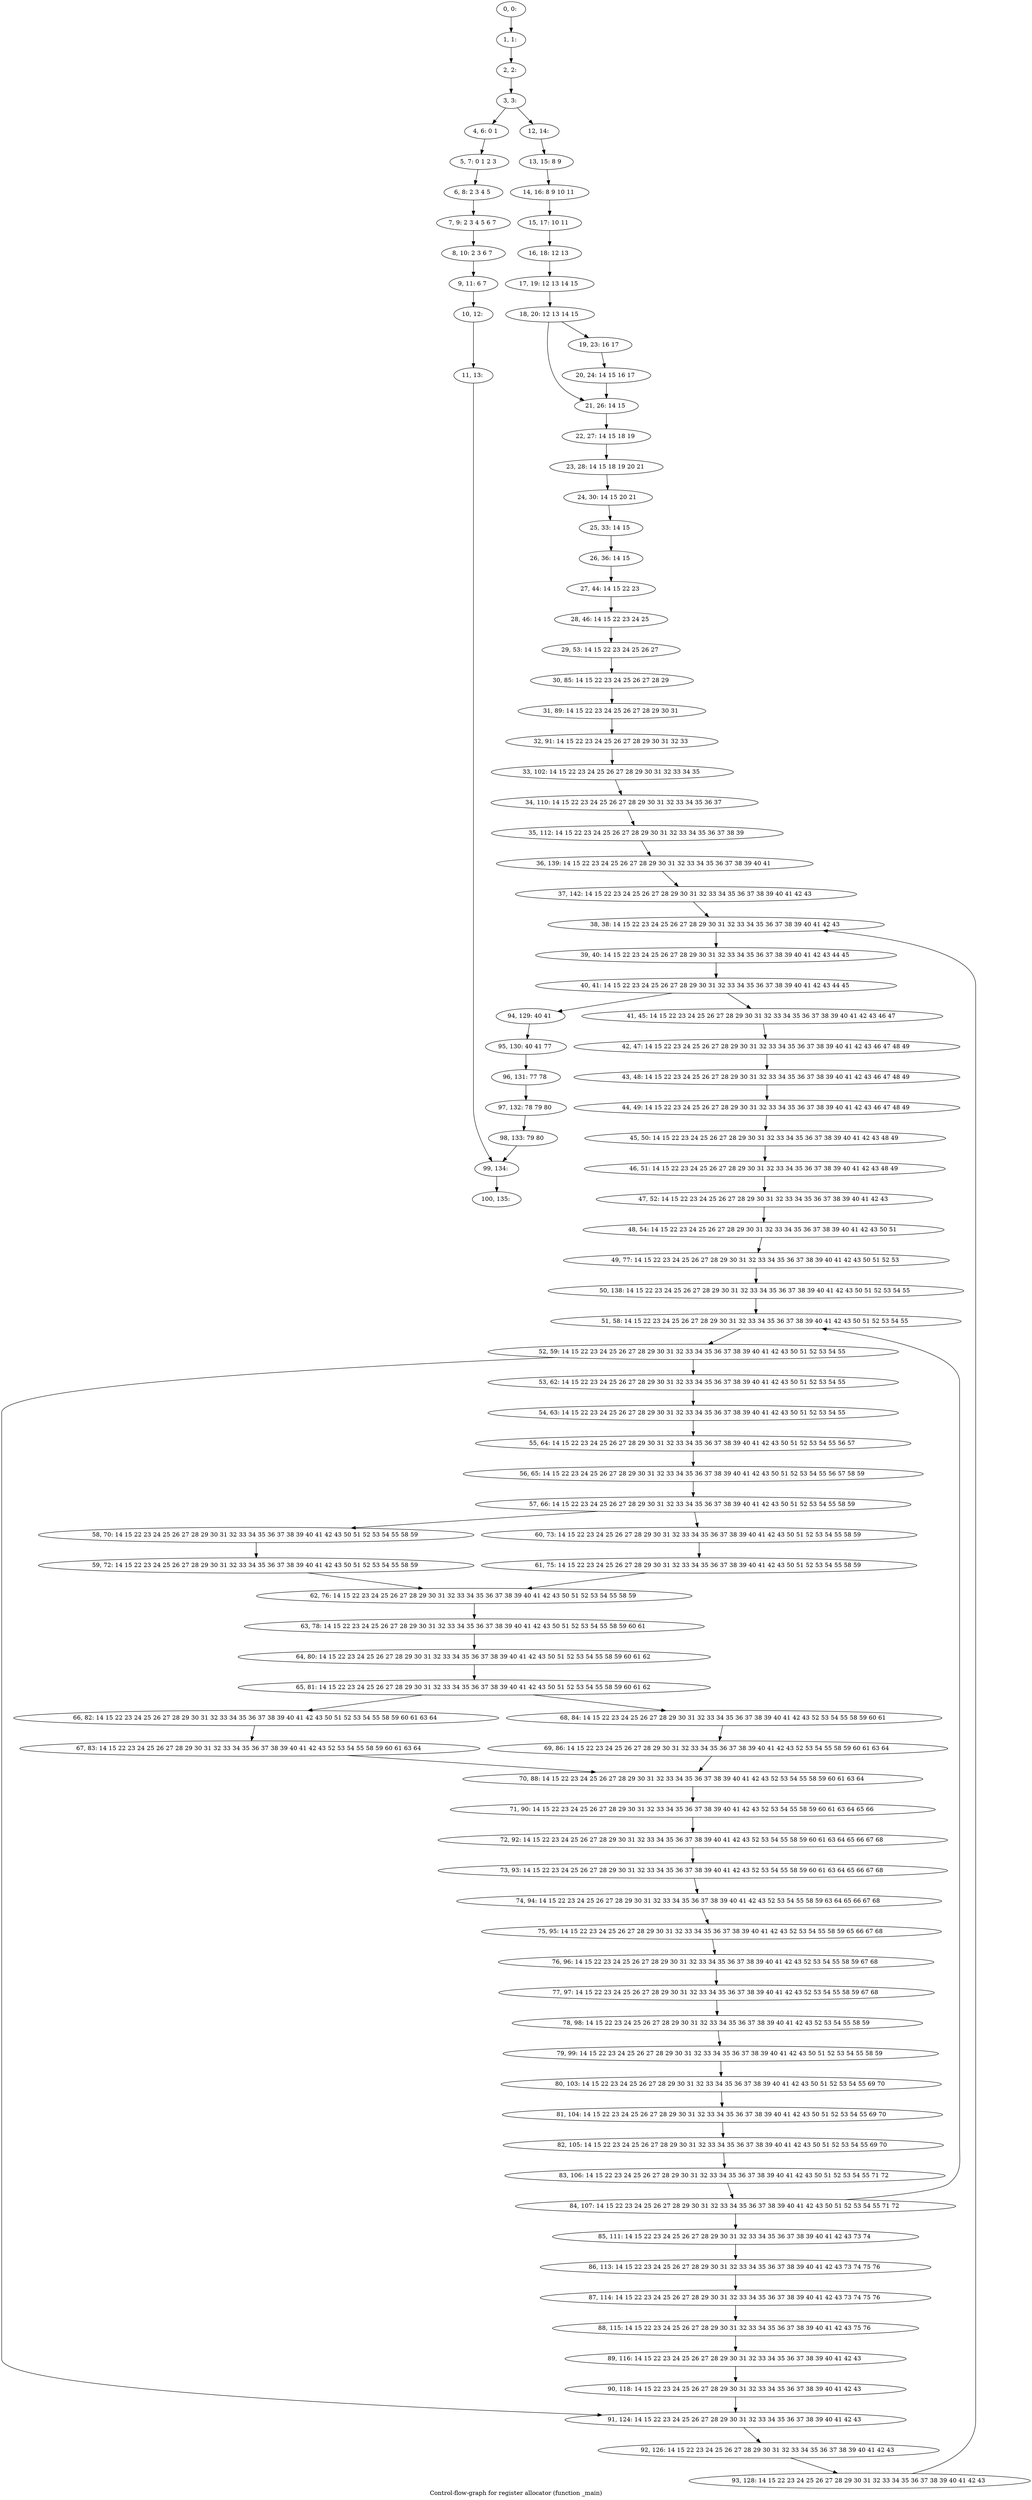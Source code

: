 digraph G {
graph [label="Control-flow-graph for register allocator (function _main)"]
0[label="0, 0: "];
1[label="1, 1: "];
2[label="2, 2: "];
3[label="3, 3: "];
4[label="4, 6: 0 1 "];
5[label="5, 7: 0 1 2 3 "];
6[label="6, 8: 2 3 4 5 "];
7[label="7, 9: 2 3 4 5 6 7 "];
8[label="8, 10: 2 3 6 7 "];
9[label="9, 11: 6 7 "];
10[label="10, 12: "];
11[label="11, 13: "];
12[label="12, 14: "];
13[label="13, 15: 8 9 "];
14[label="14, 16: 8 9 10 11 "];
15[label="15, 17: 10 11 "];
16[label="16, 18: 12 13 "];
17[label="17, 19: 12 13 14 15 "];
18[label="18, 20: 12 13 14 15 "];
19[label="19, 23: 16 17 "];
20[label="20, 24: 14 15 16 17 "];
21[label="21, 26: 14 15 "];
22[label="22, 27: 14 15 18 19 "];
23[label="23, 28: 14 15 18 19 20 21 "];
24[label="24, 30: 14 15 20 21 "];
25[label="25, 33: 14 15 "];
26[label="26, 36: 14 15 "];
27[label="27, 44: 14 15 22 23 "];
28[label="28, 46: 14 15 22 23 24 25 "];
29[label="29, 53: 14 15 22 23 24 25 26 27 "];
30[label="30, 85: 14 15 22 23 24 25 26 27 28 29 "];
31[label="31, 89: 14 15 22 23 24 25 26 27 28 29 30 31 "];
32[label="32, 91: 14 15 22 23 24 25 26 27 28 29 30 31 32 33 "];
33[label="33, 102: 14 15 22 23 24 25 26 27 28 29 30 31 32 33 34 35 "];
34[label="34, 110: 14 15 22 23 24 25 26 27 28 29 30 31 32 33 34 35 36 37 "];
35[label="35, 112: 14 15 22 23 24 25 26 27 28 29 30 31 32 33 34 35 36 37 38 39 "];
36[label="36, 139: 14 15 22 23 24 25 26 27 28 29 30 31 32 33 34 35 36 37 38 39 40 41 "];
37[label="37, 142: 14 15 22 23 24 25 26 27 28 29 30 31 32 33 34 35 36 37 38 39 40 41 42 43 "];
38[label="38, 38: 14 15 22 23 24 25 26 27 28 29 30 31 32 33 34 35 36 37 38 39 40 41 42 43 "];
39[label="39, 40: 14 15 22 23 24 25 26 27 28 29 30 31 32 33 34 35 36 37 38 39 40 41 42 43 44 45 "];
40[label="40, 41: 14 15 22 23 24 25 26 27 28 29 30 31 32 33 34 35 36 37 38 39 40 41 42 43 44 45 "];
41[label="41, 45: 14 15 22 23 24 25 26 27 28 29 30 31 32 33 34 35 36 37 38 39 40 41 42 43 46 47 "];
42[label="42, 47: 14 15 22 23 24 25 26 27 28 29 30 31 32 33 34 35 36 37 38 39 40 41 42 43 46 47 48 49 "];
43[label="43, 48: 14 15 22 23 24 25 26 27 28 29 30 31 32 33 34 35 36 37 38 39 40 41 42 43 46 47 48 49 "];
44[label="44, 49: 14 15 22 23 24 25 26 27 28 29 30 31 32 33 34 35 36 37 38 39 40 41 42 43 46 47 48 49 "];
45[label="45, 50: 14 15 22 23 24 25 26 27 28 29 30 31 32 33 34 35 36 37 38 39 40 41 42 43 48 49 "];
46[label="46, 51: 14 15 22 23 24 25 26 27 28 29 30 31 32 33 34 35 36 37 38 39 40 41 42 43 48 49 "];
47[label="47, 52: 14 15 22 23 24 25 26 27 28 29 30 31 32 33 34 35 36 37 38 39 40 41 42 43 "];
48[label="48, 54: 14 15 22 23 24 25 26 27 28 29 30 31 32 33 34 35 36 37 38 39 40 41 42 43 50 51 "];
49[label="49, 77: 14 15 22 23 24 25 26 27 28 29 30 31 32 33 34 35 36 37 38 39 40 41 42 43 50 51 52 53 "];
50[label="50, 138: 14 15 22 23 24 25 26 27 28 29 30 31 32 33 34 35 36 37 38 39 40 41 42 43 50 51 52 53 54 55 "];
51[label="51, 58: 14 15 22 23 24 25 26 27 28 29 30 31 32 33 34 35 36 37 38 39 40 41 42 43 50 51 52 53 54 55 "];
52[label="52, 59: 14 15 22 23 24 25 26 27 28 29 30 31 32 33 34 35 36 37 38 39 40 41 42 43 50 51 52 53 54 55 "];
53[label="53, 62: 14 15 22 23 24 25 26 27 28 29 30 31 32 33 34 35 36 37 38 39 40 41 42 43 50 51 52 53 54 55 "];
54[label="54, 63: 14 15 22 23 24 25 26 27 28 29 30 31 32 33 34 35 36 37 38 39 40 41 42 43 50 51 52 53 54 55 "];
55[label="55, 64: 14 15 22 23 24 25 26 27 28 29 30 31 32 33 34 35 36 37 38 39 40 41 42 43 50 51 52 53 54 55 56 57 "];
56[label="56, 65: 14 15 22 23 24 25 26 27 28 29 30 31 32 33 34 35 36 37 38 39 40 41 42 43 50 51 52 53 54 55 56 57 58 59 "];
57[label="57, 66: 14 15 22 23 24 25 26 27 28 29 30 31 32 33 34 35 36 37 38 39 40 41 42 43 50 51 52 53 54 55 58 59 "];
58[label="58, 70: 14 15 22 23 24 25 26 27 28 29 30 31 32 33 34 35 36 37 38 39 40 41 42 43 50 51 52 53 54 55 58 59 "];
59[label="59, 72: 14 15 22 23 24 25 26 27 28 29 30 31 32 33 34 35 36 37 38 39 40 41 42 43 50 51 52 53 54 55 58 59 "];
60[label="60, 73: 14 15 22 23 24 25 26 27 28 29 30 31 32 33 34 35 36 37 38 39 40 41 42 43 50 51 52 53 54 55 58 59 "];
61[label="61, 75: 14 15 22 23 24 25 26 27 28 29 30 31 32 33 34 35 36 37 38 39 40 41 42 43 50 51 52 53 54 55 58 59 "];
62[label="62, 76: 14 15 22 23 24 25 26 27 28 29 30 31 32 33 34 35 36 37 38 39 40 41 42 43 50 51 52 53 54 55 58 59 "];
63[label="63, 78: 14 15 22 23 24 25 26 27 28 29 30 31 32 33 34 35 36 37 38 39 40 41 42 43 50 51 52 53 54 55 58 59 60 61 "];
64[label="64, 80: 14 15 22 23 24 25 26 27 28 29 30 31 32 33 34 35 36 37 38 39 40 41 42 43 50 51 52 53 54 55 58 59 60 61 62 "];
65[label="65, 81: 14 15 22 23 24 25 26 27 28 29 30 31 32 33 34 35 36 37 38 39 40 41 42 43 50 51 52 53 54 55 58 59 60 61 62 "];
66[label="66, 82: 14 15 22 23 24 25 26 27 28 29 30 31 32 33 34 35 36 37 38 39 40 41 42 43 50 51 52 53 54 55 58 59 60 61 63 64 "];
67[label="67, 83: 14 15 22 23 24 25 26 27 28 29 30 31 32 33 34 35 36 37 38 39 40 41 42 43 52 53 54 55 58 59 60 61 63 64 "];
68[label="68, 84: 14 15 22 23 24 25 26 27 28 29 30 31 32 33 34 35 36 37 38 39 40 41 42 43 52 53 54 55 58 59 60 61 "];
69[label="69, 86: 14 15 22 23 24 25 26 27 28 29 30 31 32 33 34 35 36 37 38 39 40 41 42 43 52 53 54 55 58 59 60 61 63 64 "];
70[label="70, 88: 14 15 22 23 24 25 26 27 28 29 30 31 32 33 34 35 36 37 38 39 40 41 42 43 52 53 54 55 58 59 60 61 63 64 "];
71[label="71, 90: 14 15 22 23 24 25 26 27 28 29 30 31 32 33 34 35 36 37 38 39 40 41 42 43 52 53 54 55 58 59 60 61 63 64 65 66 "];
72[label="72, 92: 14 15 22 23 24 25 26 27 28 29 30 31 32 33 34 35 36 37 38 39 40 41 42 43 52 53 54 55 58 59 60 61 63 64 65 66 67 68 "];
73[label="73, 93: 14 15 22 23 24 25 26 27 28 29 30 31 32 33 34 35 36 37 38 39 40 41 42 43 52 53 54 55 58 59 60 61 63 64 65 66 67 68 "];
74[label="74, 94: 14 15 22 23 24 25 26 27 28 29 30 31 32 33 34 35 36 37 38 39 40 41 42 43 52 53 54 55 58 59 63 64 65 66 67 68 "];
75[label="75, 95: 14 15 22 23 24 25 26 27 28 29 30 31 32 33 34 35 36 37 38 39 40 41 42 43 52 53 54 55 58 59 65 66 67 68 "];
76[label="76, 96: 14 15 22 23 24 25 26 27 28 29 30 31 32 33 34 35 36 37 38 39 40 41 42 43 52 53 54 55 58 59 67 68 "];
77[label="77, 97: 14 15 22 23 24 25 26 27 28 29 30 31 32 33 34 35 36 37 38 39 40 41 42 43 52 53 54 55 58 59 67 68 "];
78[label="78, 98: 14 15 22 23 24 25 26 27 28 29 30 31 32 33 34 35 36 37 38 39 40 41 42 43 52 53 54 55 58 59 "];
79[label="79, 99: 14 15 22 23 24 25 26 27 28 29 30 31 32 33 34 35 36 37 38 39 40 41 42 43 50 51 52 53 54 55 58 59 "];
80[label="80, 103: 14 15 22 23 24 25 26 27 28 29 30 31 32 33 34 35 36 37 38 39 40 41 42 43 50 51 52 53 54 55 69 70 "];
81[label="81, 104: 14 15 22 23 24 25 26 27 28 29 30 31 32 33 34 35 36 37 38 39 40 41 42 43 50 51 52 53 54 55 69 70 "];
82[label="82, 105: 14 15 22 23 24 25 26 27 28 29 30 31 32 33 34 35 36 37 38 39 40 41 42 43 50 51 52 53 54 55 69 70 "];
83[label="83, 106: 14 15 22 23 24 25 26 27 28 29 30 31 32 33 34 35 36 37 38 39 40 41 42 43 50 51 52 53 54 55 71 72 "];
84[label="84, 107: 14 15 22 23 24 25 26 27 28 29 30 31 32 33 34 35 36 37 38 39 40 41 42 43 50 51 52 53 54 55 71 72 "];
85[label="85, 111: 14 15 22 23 24 25 26 27 28 29 30 31 32 33 34 35 36 37 38 39 40 41 42 43 73 74 "];
86[label="86, 113: 14 15 22 23 24 25 26 27 28 29 30 31 32 33 34 35 36 37 38 39 40 41 42 43 73 74 75 76 "];
87[label="87, 114: 14 15 22 23 24 25 26 27 28 29 30 31 32 33 34 35 36 37 38 39 40 41 42 43 73 74 75 76 "];
88[label="88, 115: 14 15 22 23 24 25 26 27 28 29 30 31 32 33 34 35 36 37 38 39 40 41 42 43 75 76 "];
89[label="89, 116: 14 15 22 23 24 25 26 27 28 29 30 31 32 33 34 35 36 37 38 39 40 41 42 43 "];
90[label="90, 118: 14 15 22 23 24 25 26 27 28 29 30 31 32 33 34 35 36 37 38 39 40 41 42 43 "];
91[label="91, 124: 14 15 22 23 24 25 26 27 28 29 30 31 32 33 34 35 36 37 38 39 40 41 42 43 "];
92[label="92, 126: 14 15 22 23 24 25 26 27 28 29 30 31 32 33 34 35 36 37 38 39 40 41 42 43 "];
93[label="93, 128: 14 15 22 23 24 25 26 27 28 29 30 31 32 33 34 35 36 37 38 39 40 41 42 43 "];
94[label="94, 129: 40 41 "];
95[label="95, 130: 40 41 77 "];
96[label="96, 131: 77 78 "];
97[label="97, 132: 78 79 80 "];
98[label="98, 133: 79 80 "];
99[label="99, 134: "];
100[label="100, 135: "];
0->1 ;
1->2 ;
2->3 ;
3->4 ;
3->12 ;
4->5 ;
5->6 ;
6->7 ;
7->8 ;
8->9 ;
9->10 ;
10->11 ;
11->99 ;
12->13 ;
13->14 ;
14->15 ;
15->16 ;
16->17 ;
17->18 ;
18->19 ;
18->21 ;
19->20 ;
20->21 ;
21->22 ;
22->23 ;
23->24 ;
24->25 ;
25->26 ;
26->27 ;
27->28 ;
28->29 ;
29->30 ;
30->31 ;
31->32 ;
32->33 ;
33->34 ;
34->35 ;
35->36 ;
36->37 ;
37->38 ;
38->39 ;
39->40 ;
40->41 ;
40->94 ;
41->42 ;
42->43 ;
43->44 ;
44->45 ;
45->46 ;
46->47 ;
47->48 ;
48->49 ;
49->50 ;
50->51 ;
51->52 ;
52->53 ;
52->91 ;
53->54 ;
54->55 ;
55->56 ;
56->57 ;
57->58 ;
57->60 ;
58->59 ;
59->62 ;
60->61 ;
61->62 ;
62->63 ;
63->64 ;
64->65 ;
65->66 ;
65->68 ;
66->67 ;
67->70 ;
68->69 ;
69->70 ;
70->71 ;
71->72 ;
72->73 ;
73->74 ;
74->75 ;
75->76 ;
76->77 ;
77->78 ;
78->79 ;
79->80 ;
80->81 ;
81->82 ;
82->83 ;
83->84 ;
84->85 ;
84->51 ;
85->86 ;
86->87 ;
87->88 ;
88->89 ;
89->90 ;
90->91 ;
91->92 ;
92->93 ;
93->38 ;
94->95 ;
95->96 ;
96->97 ;
97->98 ;
98->99 ;
99->100 ;
}
